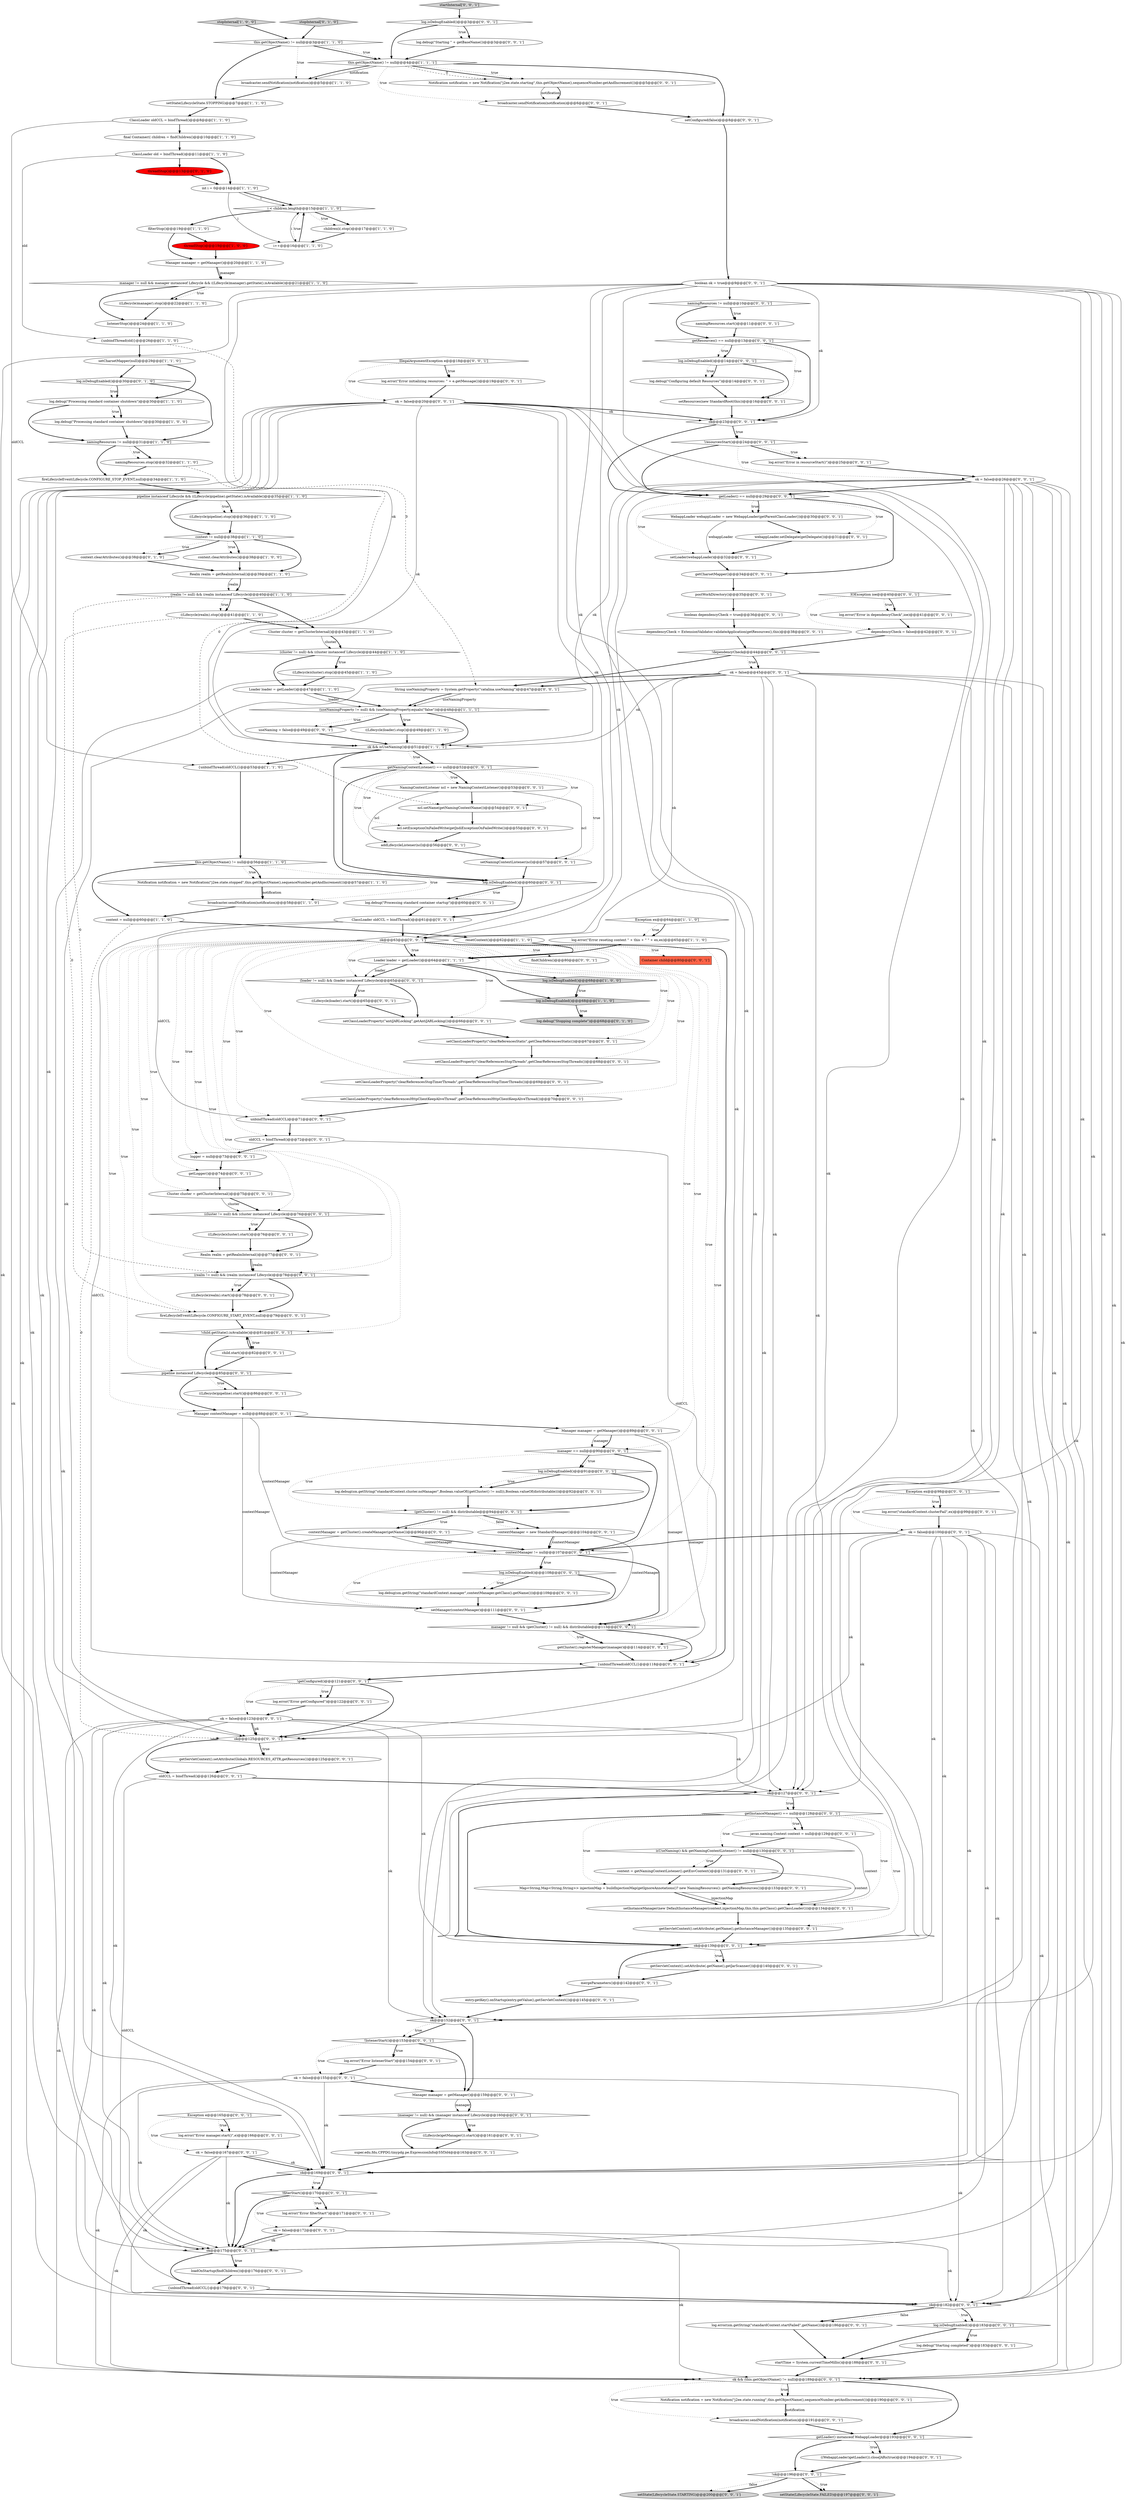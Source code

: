 digraph {
141 [style = filled, label = "Realm realm = getRealmInternal()@@@77@@@['0', '0', '1']", fillcolor = white, shape = ellipse image = "AAA0AAABBB3BBB"];
18 [style = filled, label = "{unbindThread(old)}@@@26@@@['1', '1', '0']", fillcolor = white, shape = ellipse image = "AAA0AAABBB1BBB"];
91 [style = filled, label = "setInstanceManager(new DefaultInstanceManager(context,injectionMap,this,this.getClass().getClassLoader()))@@@134@@@['0', '0', '1']", fillcolor = white, shape = ellipse image = "AAA0AAABBB3BBB"];
24 [style = filled, label = "log.debug(\"Processing standard container shutdown\")@@@30@@@['1', '1', '0']", fillcolor = white, shape = ellipse image = "AAA0AAABBB1BBB"];
30 [style = filled, label = "ok && isUseNaming()@@@51@@@['1', '1', '1']", fillcolor = white, shape = diamond image = "AAA0AAABBB1BBB"];
31 [style = filled, label = "resetContext()@@@62@@@['1', '1', '0']", fillcolor = white, shape = ellipse image = "AAA0AAABBB1BBB"];
58 [style = filled, label = "ok@@@175@@@['0', '0', '1']", fillcolor = white, shape = diamond image = "AAA0AAABBB3BBB"];
81 [style = filled, label = "log.error(\"Error in resourceStart()\")@@@25@@@['0', '0', '1']", fillcolor = white, shape = ellipse image = "AAA0AAABBB3BBB"];
28 [style = filled, label = "listenerStop()@@@24@@@['1', '1', '0']", fillcolor = white, shape = ellipse image = "AAA0AAABBB1BBB"];
16 [style = filled, label = "setState(LifecycleState.STOPPING)@@@7@@@['1', '1', '0']", fillcolor = white, shape = ellipse image = "AAA0AAABBB1BBB"];
60 [style = filled, label = "ok = false@@@167@@@['0', '0', '1']", fillcolor = white, shape = ellipse image = "AAA0AAABBB3BBB"];
127 [style = filled, label = "dependencyCheck = false@@@42@@@['0', '0', '1']", fillcolor = white, shape = ellipse image = "AAA0AAABBB3BBB"];
41 [style = filled, label = "broadcaster.sendNotification(notification)@@@5@@@['1', '1', '0']", fillcolor = white, shape = ellipse image = "AAA0AAABBB1BBB"];
120 [style = filled, label = "manager != null && (getCluster() != null) && distributable@@@113@@@['0', '0', '1']", fillcolor = white, shape = diamond image = "AAA0AAABBB3BBB"];
54 [style = filled, label = "stopInternal['0', '1', '0']", fillcolor = lightgray, shape = diamond image = "AAA0AAABBB2BBB"];
115 [style = filled, label = "log.error(\"Error listenerStart\")@@@154@@@['0', '0', '1']", fillcolor = white, shape = ellipse image = "AAA0AAABBB3BBB"];
155 [style = filled, label = "getResources() == null@@@13@@@['0', '0', '1']", fillcolor = white, shape = diamond image = "AAA0AAABBB3BBB"];
57 [style = filled, label = "getLogger()@@@74@@@['0', '0', '1']", fillcolor = white, shape = ellipse image = "AAA0AAABBB3BBB"];
131 [style = filled, label = "(manager != null) && (manager instanceof Lifecycle)@@@160@@@['0', '0', '1']", fillcolor = white, shape = diamond image = "AAA0AAABBB3BBB"];
157 [style = filled, label = "setClassLoaderProperty(\"clearReferencesStatic\",getClearReferencesStatic())@@@67@@@['0', '0', '1']", fillcolor = white, shape = ellipse image = "AAA0AAABBB3BBB"];
171 [style = filled, label = "log.isDebugEnabled()@@@14@@@['0', '0', '1']", fillcolor = white, shape = diamond image = "AAA0AAABBB3BBB"];
84 [style = filled, label = "findChildren()@@@80@@@['0', '0', '1']", fillcolor = white, shape = ellipse image = "AAA0AAABBB3BBB"];
33 [style = filled, label = "log.isDebugEnabled()@@@68@@@['1', '1', '0']", fillcolor = lightgray, shape = diamond image = "AAA0AAABBB1BBB"];
77 [style = filled, label = "getNamingContextListener() == null@@@52@@@['0', '0', '1']", fillcolor = white, shape = diamond image = "AAA0AAABBB3BBB"];
177 [style = filled, label = "log.isDebugEnabled()@@@3@@@['0', '0', '1']", fillcolor = white, shape = diamond image = "AAA0AAABBB3BBB"];
23 [style = filled, label = "ClassLoader old = bindThread()@@@11@@@['1', '1', '0']", fillcolor = white, shape = ellipse image = "AAA0AAABBB1BBB"];
152 [style = filled, label = "dependencyCheck = ExtensionValidator.validateApplication(getResources(),this)@@@38@@@['0', '0', '1']", fillcolor = white, shape = ellipse image = "AAA0AAABBB3BBB"];
190 [style = filled, label = "!getConfigured()@@@121@@@['0', '0', '1']", fillcolor = white, shape = diamond image = "AAA0AAABBB3BBB"];
175 [style = filled, label = "Notification notification = new Notification(\"j2ee.state.running\",this.getObjectName(),sequenceNumber.getAndIncrement())@@@190@@@['0', '0', '1']", fillcolor = white, shape = ellipse image = "AAA0AAABBB3BBB"];
29 [style = filled, label = "manager != null && manager instanceof Lifecycle && ((Lifecycle)manager).getState().isAvailable()@@@21@@@['1', '1', '0']", fillcolor = white, shape = diamond image = "AAA0AAABBB1BBB"];
73 [style = filled, label = "setManager(contextManager)@@@111@@@['0', '0', '1']", fillcolor = white, shape = ellipse image = "AAA0AAABBB3BBB"];
138 [style = filled, label = "useNaming = false@@@49@@@['0', '0', '1']", fillcolor = white, shape = ellipse image = "AAA0AAABBB3BBB"];
183 [style = filled, label = "ok && (this.getObjectName() != null)@@@189@@@['0', '0', '1']", fillcolor = white, shape = diamond image = "AAA0AAABBB3BBB"];
147 [style = filled, label = "log.debug(\"Processing standard container startup\")@@@60@@@['0', '0', '1']", fillcolor = white, shape = ellipse image = "AAA0AAABBB3BBB"];
8 [style = filled, label = "((Lifecycle)loader).stop()@@@49@@@['1', '1', '0']", fillcolor = white, shape = ellipse image = "AAA0AAABBB1BBB"];
106 [style = filled, label = "ok = false@@@100@@@['0', '0', '1']", fillcolor = white, shape = ellipse image = "AAA0AAABBB3BBB"];
129 [style = filled, label = "Cluster cluster = getClusterInternal()@@@75@@@['0', '0', '1']", fillcolor = white, shape = ellipse image = "AAA0AAABBB3BBB"];
53 [style = filled, label = "log.debug(\"Stopping complete\")@@@68@@@['0', '1', '0']", fillcolor = lightgray, shape = ellipse image = "AAA0AAABBB2BBB"];
113 [style = filled, label = "!resourcesStart()@@@24@@@['0', '0', '1']", fillcolor = white, shape = diamond image = "AAA0AAABBB3BBB"];
37 [style = filled, label = "threadStop()@@@19@@@['1', '0', '0']", fillcolor = red, shape = ellipse image = "AAA1AAABBB1BBB"];
66 [style = filled, label = "!child.getState().isAvailable()@@@81@@@['0', '0', '1']", fillcolor = white, shape = diamond image = "AAA0AAABBB3BBB"];
71 [style = filled, label = "getCluster().registerManager(manager)@@@114@@@['0', '0', '1']", fillcolor = white, shape = ellipse image = "AAA0AAABBB3BBB"];
1 [style = filled, label = "{unbindThread(oldCCL)}@@@53@@@['1', '1', '0']", fillcolor = white, shape = ellipse image = "AAA0AAABBB1BBB"];
96 [style = filled, label = "setClassLoaderProperty(\"clearReferencesHttpClientKeepAliveThread\",getClearReferencesHttpClientKeepAliveThread())@@@70@@@['0', '0', '1']", fillcolor = white, shape = ellipse image = "AAA0AAABBB3BBB"];
136 [style = filled, label = "loadOnStartup(findChildren())@@@176@@@['0', '0', '1']", fillcolor = white, shape = ellipse image = "AAA0AAABBB3BBB"];
184 [style = filled, label = "ok = false@@@123@@@['0', '0', '1']", fillcolor = white, shape = ellipse image = "AAA0AAABBB3BBB"];
52 [style = filled, label = "threadStop()@@@13@@@['0', '1', '0']", fillcolor = red, shape = ellipse image = "AAA1AAABBB2BBB"];
68 [style = filled, label = "log.error(sm.getString(\"standardContext.startFailed\",getName()))@@@186@@@['0', '0', '1']", fillcolor = white, shape = ellipse image = "AAA0AAABBB3BBB"];
83 [style = filled, label = "Container child@@@80@@@['0', '0', '1']", fillcolor = tomato, shape = box image = "AAA0AAABBB3BBB"];
75 [style = filled, label = "IllegalArgumentException e@@@18@@@['0', '0', '1']", fillcolor = white, shape = diamond image = "AAA0AAABBB3BBB"];
158 [style = filled, label = "entry.getKey().onStartup(entry.getValue(),getServletContext())@@@145@@@['0', '0', '1']", fillcolor = white, shape = ellipse image = "AAA0AAABBB3BBB"];
67 [style = filled, label = "getServletContext().setAttribute(.getName(),getInstanceManager())@@@135@@@['0', '0', '1']", fillcolor = white, shape = ellipse image = "AAA0AAABBB3BBB"];
165 [style = filled, label = "log.debug(\"Starting completed\")@@@183@@@['0', '0', '1']", fillcolor = white, shape = ellipse image = "AAA0AAABBB3BBB"];
62 [style = filled, label = "getServletContext().setAttribute(Globals.RESOURCES_ATTR,getResources())@@@125@@@['0', '0', '1']", fillcolor = white, shape = ellipse image = "AAA0AAABBB3BBB"];
40 [style = filled, label = "stopInternal['1', '0', '0']", fillcolor = lightgray, shape = diamond image = "AAA0AAABBB1BBB"];
124 [style = filled, label = "ok@@@125@@@['0', '0', '1']", fillcolor = white, shape = diamond image = "AAA0AAABBB3BBB"];
176 [style = filled, label = "WebappLoader webappLoader = new WebappLoader(getParentClassLoader())@@@30@@@['0', '0', '1']", fillcolor = white, shape = ellipse image = "AAA0AAABBB3BBB"];
78 [style = filled, label = "pipeline instanceof Lifecycle@@@85@@@['0', '0', '1']", fillcolor = white, shape = diamond image = "AAA0AAABBB3BBB"];
121 [style = filled, label = "logger = null@@@73@@@['0', '0', '1']", fillcolor = white, shape = ellipse image = "AAA0AAABBB3BBB"];
80 [style = filled, label = "((Lifecycle)pipeline).start()@@@86@@@['0', '0', '1']", fillcolor = white, shape = ellipse image = "AAA0AAABBB3BBB"];
114 [style = filled, label = "ok@@@23@@@['0', '0', '1']", fillcolor = white, shape = diamond image = "AAA0AAABBB3BBB"];
140 [style = filled, label = "getLoader() instanceof WebappLoader@@@193@@@['0', '0', '1']", fillcolor = white, shape = diamond image = "AAA0AAABBB3BBB"];
188 [style = filled, label = "log.error(\"Error initializing resources: \" + e.getMessage())@@@19@@@['0', '0', '1']", fillcolor = white, shape = ellipse image = "AAA0AAABBB3BBB"];
88 [style = filled, label = "log.isDebugEnabled()@@@183@@@['0', '0', '1']", fillcolor = white, shape = diamond image = "AAA0AAABBB3BBB"];
42 [style = filled, label = "filterStop()@@@19@@@['1', '1', '0']", fillcolor = white, shape = ellipse image = "AAA0AAABBB1BBB"];
47 [style = filled, label = "context = null@@@60@@@['1', '1', '0']", fillcolor = white, shape = ellipse image = "AAA0AAABBB1BBB"];
119 [style = filled, label = "ok = false@@@20@@@['0', '0', '1']", fillcolor = white, shape = ellipse image = "AAA0AAABBB3BBB"];
144 [style = filled, label = "log.isDebugEnabled()@@@91@@@['0', '0', '1']", fillcolor = white, shape = diamond image = "AAA0AAABBB3BBB"];
3 [style = filled, label = "((Lifecycle)realm).stop()@@@41@@@['1', '1', '0']", fillcolor = white, shape = ellipse image = "AAA0AAABBB1BBB"];
163 [style = filled, label = "log.debug(\"Configuring default Resources\")@@@14@@@['0', '0', '1']", fillcolor = white, shape = ellipse image = "AAA0AAABBB3BBB"];
101 [style = filled, label = "contextManager = getCluster().createManager(getName())@@@96@@@['0', '0', '1']", fillcolor = white, shape = ellipse image = "AAA0AAABBB3BBB"];
164 [style = filled, label = "getInstanceManager() == null@@@128@@@['0', '0', '1']", fillcolor = white, shape = diamond image = "AAA0AAABBB3BBB"];
166 [style = filled, label = "boolean dependencyCheck = true@@@36@@@['0', '0', '1']", fillcolor = white, shape = ellipse image = "AAA0AAABBB3BBB"];
180 [style = filled, label = "getLoader() == null@@@29@@@['0', '0', '1']", fillcolor = white, shape = diamond image = "AAA0AAABBB3BBB"];
85 [style = filled, label = "setResources(new StandardRoot(this))@@@16@@@['0', '0', '1']", fillcolor = white, shape = ellipse image = "AAA0AAABBB3BBB"];
59 [style = filled, label = "{unbindThread(oldCCL)}@@@118@@@['0', '0', '1']", fillcolor = white, shape = ellipse image = "AAA0AAABBB3BBB"];
110 [style = filled, label = "javax.naming.Context context = null@@@129@@@['0', '0', '1']", fillcolor = white, shape = ellipse image = "AAA0AAABBB3BBB"];
17 [style = filled, label = "((Lifecycle)cluster).stop()@@@45@@@['1', '1', '0']", fillcolor = white, shape = ellipse image = "AAA0AAABBB1BBB"];
87 [style = filled, label = "child.start()@@@82@@@['0', '0', '1']", fillcolor = white, shape = ellipse image = "AAA0AAABBB3BBB"];
170 [style = filled, label = "Manager contextManager = null@@@88@@@['0', '0', '1']", fillcolor = white, shape = ellipse image = "AAA0AAABBB3BBB"];
22 [style = filled, label = "this.getObjectName() != null@@@4@@@['1', '1', '1']", fillcolor = white, shape = diamond image = "AAA0AAABBB1BBB"];
179 [style = filled, label = "log.debug(\"Starting \" + getBaseName())@@@3@@@['0', '0', '1']", fillcolor = white, shape = ellipse image = "AAA0AAABBB3BBB"];
173 [style = filled, label = "(realm != null) && (realm instanceof Lifecycle)@@@78@@@['0', '0', '1']", fillcolor = white, shape = diamond image = "AAA0AAABBB3BBB"];
50 [style = filled, label = "log.isDebugEnabled()@@@30@@@['0', '1', '0']", fillcolor = white, shape = diamond image = "AAA0AAABBB2BBB"];
76 [style = filled, label = "ncl.setName(getNamingContextName())@@@54@@@['0', '0', '1']", fillcolor = white, shape = ellipse image = "AAA0AAABBB3BBB"];
153 [style = filled, label = "setClassLoaderProperty(\"antiJARLocking\",getAntiJARLocking())@@@66@@@['0', '0', '1']", fillcolor = white, shape = ellipse image = "AAA0AAABBB3BBB"];
64 [style = filled, label = "log.isDebugEnabled()@@@108@@@['0', '0', '1']", fillcolor = white, shape = diamond image = "AAA0AAABBB3BBB"];
99 [style = filled, label = "getServletContext().setAttribute(.getName(),getJarScanner())@@@140@@@['0', '0', '1']", fillcolor = white, shape = ellipse image = "AAA0AAABBB3BBB"];
49 [style = filled, label = "this.getObjectName() != null@@@56@@@['1', '1', '0']", fillcolor = white, shape = diamond image = "AAA0AAABBB1BBB"];
0 [style = filled, label = "context.clearAttributes()@@@38@@@['1', '0', '0']", fillcolor = white, shape = ellipse image = "AAA0AAABBB1BBB"];
90 [style = filled, label = "ok = false@@@26@@@['0', '0', '1']", fillcolor = white, shape = ellipse image = "AAA0AAABBB3BBB"];
108 [style = filled, label = "((Lifecycle)loader).start()@@@65@@@['0', '0', '1']", fillcolor = white, shape = ellipse image = "AAA0AAABBB3BBB"];
126 [style = filled, label = "(cluster != null) && (cluster instanceof Lifecycle)@@@76@@@['0', '0', '1']", fillcolor = white, shape = diamond image = "AAA0AAABBB3BBB"];
94 [style = filled, label = "log.error(\"standardContext.clusterFail\",ex)@@@99@@@['0', '0', '1']", fillcolor = white, shape = ellipse image = "AAA0AAABBB3BBB"];
160 [style = filled, label = "oldCCL = bindThread()@@@126@@@['0', '0', '1']", fillcolor = white, shape = ellipse image = "AAA0AAABBB3BBB"];
148 [style = filled, label = "ok@@@182@@@['0', '0', '1']", fillcolor = white, shape = diamond image = "AAA0AAABBB3BBB"];
44 [style = filled, label = "fireLifecycleEvent(Lifecycle.CONFIGURE_STOP_EVENT,null)@@@34@@@['1', '1', '0']", fillcolor = white, shape = ellipse image = "AAA0AAABBB1BBB"];
102 [style = filled, label = "ClassLoader oldCCL = bindThread()@@@61@@@['0', '0', '1']", fillcolor = white, shape = ellipse image = "AAA0AAABBB3BBB"];
142 [style = filled, label = "fireLifecycleEvent(Lifecycle.CONFIGURE_START_EVENT,null)@@@79@@@['0', '0', '1']", fillcolor = white, shape = ellipse image = "AAA0AAABBB3BBB"];
109 [style = filled, label = "setState(LifecycleState.STARTING)@@@200@@@['0', '0', '1']", fillcolor = lightgray, shape = ellipse image = "AAA0AAABBB3BBB"];
168 [style = filled, label = "ok = false@@@45@@@['0', '0', '1']", fillcolor = white, shape = ellipse image = "AAA0AAABBB3BBB"];
103 [style = filled, label = "Map<String,Map<String,String>> injectionMap = buildInjectionMap(getIgnoreAnnotations()? new NamingResources(): getNamingResources())@@@133@@@['0', '0', '1']", fillcolor = white, shape = ellipse image = "AAA0AAABBB3BBB"];
128 [style = filled, label = "Manager manager = getManager()@@@89@@@['0', '0', '1']", fillcolor = white, shape = ellipse image = "AAA0AAABBB3BBB"];
35 [style = filled, label = "setCharsetMapper(null)@@@29@@@['1', '1', '0']", fillcolor = white, shape = ellipse image = "AAA0AAABBB1BBB"];
34 [style = filled, label = "namingResources != null@@@31@@@['1', '1', '0']", fillcolor = white, shape = diamond image = "AAA0AAABBB1BBB"];
5 [style = filled, label = "log.isDebugEnabled()@@@68@@@['1', '0', '0']", fillcolor = lightgray, shape = diamond image = "AAA0AAABBB1BBB"];
12 [style = filled, label = "this.getObjectName() != null@@@3@@@['1', '1', '0']", fillcolor = white, shape = diamond image = "AAA0AAABBB1BBB"];
159 [style = filled, label = "((Lifecycle)getManager()).start()@@@161@@@['0', '0', '1']", fillcolor = white, shape = ellipse image = "AAA0AAABBB3BBB"];
149 [style = filled, label = "setClassLoaderProperty(\"clearReferencesStopThreads\",getClearReferencesStopThreads())@@@68@@@['0', '0', '1']", fillcolor = white, shape = ellipse image = "AAA0AAABBB3BBB"];
38 [style = filled, label = "((Lifecycle)manager).stop()@@@22@@@['1', '1', '0']", fillcolor = white, shape = ellipse image = "AAA0AAABBB1BBB"];
167 [style = filled, label = "(loader != null) && (loader instanceof Lifecycle)@@@65@@@['0', '0', '1']", fillcolor = white, shape = diamond image = "AAA0AAABBB3BBB"];
63 [style = filled, label = "ok@@@127@@@['0', '0', '1']", fillcolor = white, shape = diamond image = "AAA0AAABBB3BBB"];
19 [style = filled, label = "log.debug(\"Processing standard container shutdown\")@@@30@@@['1', '0', '0']", fillcolor = white, shape = ellipse image = "AAA0AAABBB1BBB"];
187 [style = filled, label = "log.error(\"Error in dependencyCheck\",ioe)@@@41@@@['0', '0', '1']", fillcolor = white, shape = ellipse image = "AAA0AAABBB3BBB"];
4 [style = filled, label = "Cluster cluster = getClusterInternal()@@@43@@@['1', '1', '0']", fillcolor = white, shape = ellipse image = "AAA0AAABBB1BBB"];
89 [style = filled, label = "ok@@@152@@@['0', '0', '1']", fillcolor = white, shape = diamond image = "AAA0AAABBB3BBB"];
93 [style = filled, label = "Notification notification = new Notification(\"j2ee.state.starting\",this.getObjectName(),sequenceNumber.getAndIncrement())@@@5@@@['0', '0', '1']", fillcolor = white, shape = ellipse image = "AAA0AAABBB3BBB"];
123 [style = filled, label = "super.edu.fdu.CPPDG.tinypdg.pe.ExpressionInfo@55f3d4@@@163@@@['0', '0', '1']", fillcolor = white, shape = ellipse image = "AAA0AAABBB3BBB"];
39 [style = filled, label = "((Lifecycle)pipeline).stop()@@@36@@@['1', '1', '0']", fillcolor = white, shape = ellipse image = "AAA0AAABBB1BBB"];
182 [style = filled, label = "ok = false@@@155@@@['0', '0', '1']", fillcolor = white, shape = ellipse image = "AAA0AAABBB3BBB"];
48 [style = filled, label = "Exception ex@@@64@@@['1', '1', '0']", fillcolor = white, shape = diamond image = "AAA0AAABBB1BBB"];
10 [style = filled, label = "context != null@@@38@@@['1', '1', '0']", fillcolor = white, shape = diamond image = "AAA0AAABBB1BBB"];
97 [style = filled, label = "unbindThread(oldCCL)@@@71@@@['0', '0', '1']", fillcolor = white, shape = ellipse image = "AAA0AAABBB3BBB"];
161 [style = filled, label = "(getCluster() != null) && distributable@@@94@@@['0', '0', '1']", fillcolor = white, shape = diamond image = "AAA0AAABBB3BBB"];
51 [style = filled, label = "context.clearAttributes()@@@38@@@['0', '1', '0']", fillcolor = white, shape = ellipse image = "AAA0AAABBB2BBB"];
26 [style = filled, label = "int i = 0@@@14@@@['1', '1', '0']", fillcolor = white, shape = ellipse image = "AAA0AAABBB1BBB"];
14 [style = filled, label = "(useNamingProperty != null) && (useNamingProperty.equals(\"false\"))@@@48@@@['1', '1', '1']", fillcolor = white, shape = diamond image = "AAA0AAABBB1BBB"];
43 [style = filled, label = "namingResources.stop()@@@32@@@['1', '1', '0']", fillcolor = white, shape = ellipse image = "AAA0AAABBB1BBB"];
145 [style = filled, label = "ok@@@169@@@['0', '0', '1']", fillcolor = white, shape = diamond image = "AAA0AAABBB3BBB"];
105 [style = filled, label = "{unbindThread(oldCCL)}@@@179@@@['0', '0', '1']", fillcolor = white, shape = ellipse image = "AAA0AAABBB3BBB"];
11 [style = filled, label = "(cluster != null) && (cluster instanceof Lifecycle)@@@44@@@['1', '1', '0']", fillcolor = white, shape = diamond image = "AAA0AAABBB1BBB"];
130 [style = filled, label = "!ok@@@196@@@['0', '0', '1']", fillcolor = white, shape = diamond image = "AAA0AAABBB3BBB"];
169 [style = filled, label = "setClassLoaderProperty(\"clearReferencesStopTimerThreads\",getClearReferencesStopTimerThreads())@@@69@@@['0', '0', '1']", fillcolor = white, shape = ellipse image = "AAA0AAABBB3BBB"];
112 [style = filled, label = "Exception e@@@165@@@['0', '0', '1']", fillcolor = white, shape = diamond image = "AAA0AAABBB3BBB"];
6 [style = filled, label = "children(i(.stop()@@@17@@@['1', '1', '0']", fillcolor = white, shape = ellipse image = "AAA0AAABBB1BBB"];
70 [style = filled, label = "String useNamingProperty = System.getProperty(\"catalina.useNaming\")@@@47@@@['0', '0', '1']", fillcolor = white, shape = ellipse image = "AAA0AAABBB3BBB"];
74 [style = filled, label = "log.error(\"Error manager.start()\",e)@@@166@@@['0', '0', '1']", fillcolor = white, shape = ellipse image = "AAA0AAABBB3BBB"];
116 [style = filled, label = "((WebappLoader)getLoader()).closeJARs(true)@@@194@@@['0', '0', '1']", fillcolor = white, shape = ellipse image = "AAA0AAABBB3BBB"];
92 [style = filled, label = "!listenerStart()@@@153@@@['0', '0', '1']", fillcolor = white, shape = diamond image = "AAA0AAABBB3BBB"];
104 [style = filled, label = "webappLoader.setDelegate(getDelegate())@@@31@@@['0', '0', '1']", fillcolor = white, shape = ellipse image = "AAA0AAABBB3BBB"];
45 [style = filled, label = "Notification notification = new Notification(\"j2ee.state.stopped\",this.getObjectName(),sequenceNumber.getAndIncrement())@@@57@@@['1', '1', '0']", fillcolor = white, shape = ellipse image = "AAA0AAABBB1BBB"];
117 [style = filled, label = "postWorkDirectory()@@@35@@@['0', '0', '1']", fillcolor = white, shape = ellipse image = "AAA0AAABBB3BBB"];
134 [style = filled, label = "contextManager = new StandardManager()@@@104@@@['0', '0', '1']", fillcolor = white, shape = ellipse image = "AAA0AAABBB3BBB"];
132 [style = filled, label = "Exception ex@@@98@@@['0', '0', '1']", fillcolor = white, shape = diamond image = "AAA0AAABBB3BBB"];
189 [style = filled, label = "manager == null@@@90@@@['0', '0', '1']", fillcolor = white, shape = diamond image = "AAA0AAABBB3BBB"];
13 [style = filled, label = "Loader loader = getLoader()@@@47@@@['1', '1', '0']", fillcolor = white, shape = ellipse image = "AAA0AAABBB1BBB"];
79 [style = filled, label = "setNamingContextListener(ncl)@@@57@@@['0', '0', '1']", fillcolor = white, shape = ellipse image = "AAA0AAABBB3BBB"];
143 [style = filled, label = "addLifecycleListener(ncl)@@@56@@@['0', '0', '1']", fillcolor = white, shape = ellipse image = "AAA0AAABBB3BBB"];
185 [style = filled, label = "broadcaster.sendNotification(notification)@@@191@@@['0', '0', '1']", fillcolor = white, shape = ellipse image = "AAA0AAABBB3BBB"];
69 [style = filled, label = "ok = false@@@172@@@['0', '0', '1']", fillcolor = white, shape = ellipse image = "AAA0AAABBB3BBB"];
111 [style = filled, label = "broadcaster.sendNotification(notification)@@@6@@@['0', '0', '1']", fillcolor = white, shape = ellipse image = "AAA0AAABBB3BBB"];
65 [style = filled, label = "IOException ioe@@@40@@@['0', '0', '1']", fillcolor = white, shape = diamond image = "AAA0AAABBB3BBB"];
82 [style = filled, label = "contextManager != null@@@107@@@['0', '0', '1']", fillcolor = white, shape = diamond image = "AAA0AAABBB3BBB"];
9 [style = filled, label = "final Container(( children = findChildren()@@@10@@@['1', '1', '0']", fillcolor = white, shape = ellipse image = "AAA0AAABBB1BBB"];
32 [style = filled, label = "(realm != null) && (realm instanceof Lifecycle)@@@40@@@['1', '1', '0']", fillcolor = white, shape = diamond image = "AAA0AAABBB1BBB"];
72 [style = filled, label = "log.isDebugEnabled()@@@60@@@['0', '0', '1']", fillcolor = white, shape = diamond image = "AAA0AAABBB3BBB"];
139 [style = filled, label = "Manager manager = getManager()@@@159@@@['0', '0', '1']", fillcolor = white, shape = ellipse image = "AAA0AAABBB3BBB"];
36 [style = filled, label = "Manager manager = getManager()@@@20@@@['1', '1', '0']", fillcolor = white, shape = ellipse image = "AAA0AAABBB1BBB"];
146 [style = filled, label = "NamingContextListener ncl = new NamingContextListener()@@@53@@@['0', '0', '1']", fillcolor = white, shape = ellipse image = "AAA0AAABBB3BBB"];
7 [style = filled, label = "broadcaster.sendNotification(notification)@@@58@@@['1', '1', '0']", fillcolor = white, shape = ellipse image = "AAA0AAABBB1BBB"];
151 [style = filled, label = "context = getNamingContextListener().getEnvContext()@@@131@@@['0', '0', '1']", fillcolor = white, shape = ellipse image = "AAA0AAABBB3BBB"];
172 [style = filled, label = "ncl.setExceptionOnFailedWrite(getJndiExceptionOnFailedWrite())@@@55@@@['0', '0', '1']", fillcolor = white, shape = ellipse image = "AAA0AAABBB3BBB"];
125 [style = filled, label = "mergeParameters()@@@142@@@['0', '0', '1']", fillcolor = white, shape = ellipse image = "AAA0AAABBB3BBB"];
46 [style = filled, label = "i < children.length@@@15@@@['1', '1', '0']", fillcolor = white, shape = diamond image = "AAA0AAABBB1BBB"];
55 [style = filled, label = "getCharsetMapper()@@@34@@@['0', '0', '1']", fillcolor = white, shape = ellipse image = "AAA0AAABBB3BBB"];
21 [style = filled, label = "Realm realm = getRealmInternal()@@@39@@@['1', '1', '0']", fillcolor = white, shape = ellipse image = "AAA0AAABBB1BBB"];
2 [style = filled, label = "pipeline instanceof Lifecycle && ((Lifecycle)pipeline).getState().isAvailable()@@@35@@@['1', '1', '0']", fillcolor = white, shape = diamond image = "AAA0AAABBB1BBB"];
86 [style = filled, label = "setState(LifecycleState.FAILED)@@@197@@@['0', '0', '1']", fillcolor = lightgray, shape = ellipse image = "AAA0AAABBB3BBB"];
61 [style = filled, label = "startInternal['0', '0', '1']", fillcolor = lightgray, shape = diamond image = "AAA0AAABBB3BBB"];
135 [style = filled, label = "log.debug(sm.getString(\"standardContext.cluster.noManager\",Boolean.valueOf((getCluster() != null)),Boolean.valueOf(distributable)))@@@92@@@['0', '0', '1']", fillcolor = white, shape = ellipse image = "AAA0AAABBB3BBB"];
178 [style = filled, label = "namingResources != null@@@10@@@['0', '0', '1']", fillcolor = white, shape = diamond image = "AAA0AAABBB3BBB"];
181 [style = filled, label = "!filterStart()@@@170@@@['0', '0', '1']", fillcolor = white, shape = diamond image = "AAA0AAABBB3BBB"];
122 [style = filled, label = "((Lifecycle)cluster).start()@@@76@@@['0', '0', '1']", fillcolor = white, shape = ellipse image = "AAA0AAABBB3BBB"];
156 [style = filled, label = "log.error(\"Error filterStart\")@@@171@@@['0', '0', '1']", fillcolor = white, shape = ellipse image = "AAA0AAABBB3BBB"];
25 [style = filled, label = "log.error(\"Error reseting context \" + this + \" \" + ex,ex)@@@65@@@['1', '1', '0']", fillcolor = white, shape = ellipse image = "AAA0AAABBB1BBB"];
56 [style = filled, label = "oldCCL = bindThread()@@@72@@@['0', '0', '1']", fillcolor = white, shape = ellipse image = "AAA0AAABBB3BBB"];
98 [style = filled, label = "ok@@@139@@@['0', '0', '1']", fillcolor = white, shape = diamond image = "AAA0AAABBB3BBB"];
118 [style = filled, label = "startTime = System.currentTimeMillis()@@@188@@@['0', '0', '1']", fillcolor = white, shape = ellipse image = "AAA0AAABBB3BBB"];
20 [style = filled, label = "ClassLoader oldCCL = bindThread()@@@8@@@['1', '1', '0']", fillcolor = white, shape = ellipse image = "AAA0AAABBB1BBB"];
133 [style = filled, label = "!dependencyCheck@@@44@@@['0', '0', '1']", fillcolor = white, shape = diamond image = "AAA0AAABBB3BBB"];
107 [style = filled, label = "boolean ok = true@@@9@@@['0', '0', '1']", fillcolor = white, shape = ellipse image = "AAA0AAABBB3BBB"];
162 [style = filled, label = "namingResources.start()@@@11@@@['0', '0', '1']", fillcolor = white, shape = ellipse image = "AAA0AAABBB3BBB"];
154 [style = filled, label = "((Lifecycle)realm).start()@@@78@@@['0', '0', '1']", fillcolor = white, shape = ellipse image = "AAA0AAABBB3BBB"];
150 [style = filled, label = "log.error(\"Error getConfigured\")@@@122@@@['0', '0', '1']", fillcolor = white, shape = ellipse image = "AAA0AAABBB3BBB"];
137 [style = filled, label = "setConfigured(false)@@@8@@@['0', '0', '1']", fillcolor = white, shape = ellipse image = "AAA0AAABBB3BBB"];
27 [style = filled, label = "i++@@@16@@@['1', '1', '0']", fillcolor = white, shape = ellipse image = "AAA0AAABBB1BBB"];
186 [style = filled, label = "setLoader(webappLoader)@@@32@@@['0', '0', '1']", fillcolor = white, shape = ellipse image = "AAA0AAABBB3BBB"];
174 [style = filled, label = "log.debug(sm.getString(\"standardContext.manager\",contextManager.getClass().getName()))@@@109@@@['0', '0', '1']", fillcolor = white, shape = ellipse image = "AAA0AAABBB3BBB"];
15 [style = filled, label = "Loader loader = getLoader()@@@64@@@['1', '1', '1']", fillcolor = white, shape = ellipse image = "AAA0AAABBB1BBB"];
95 [style = filled, label = "isUseNaming() && getNamingContextListener() != null@@@130@@@['0', '0', '1']", fillcolor = white, shape = diamond image = "AAA0AAABBB3BBB"];
100 [style = filled, label = "ok@@@63@@@['0', '0', '1']", fillcolor = white, shape = diamond image = "AAA0AAABBB3BBB"];
107->114 [style = solid, label="ok"];
168->100 [style = solid, label="ok"];
58->136 [style = dotted, label="true"];
69->58 [style = solid, label="ok"];
98->99 [style = dotted, label="true"];
36->29 [style = bold, label=""];
148->68 [style = bold, label=""];
106->63 [style = solid, label="ok"];
77->172 [style = dotted, label="true"];
164->95 [style = dotted, label="true"];
64->73 [style = bold, label=""];
45->7 [style = bold, label=""];
89->92 [style = bold, label=""];
119->98 [style = solid, label="ok"];
36->29 [style = solid, label="manager"];
32->173 [style = dashed, label="0"];
48->25 [style = dotted, label="true"];
32->3 [style = dotted, label="true"];
184->63 [style = solid, label="ok"];
168->183 [style = solid, label="ok"];
50->24 [style = dotted, label="true"];
63->98 [style = bold, label=""];
61->177 [style = bold, label=""];
100->129 [style = dotted, label="true"];
92->182 [style = dotted, label="true"];
144->135 [style = bold, label=""];
119->89 [style = solid, label="ok"];
26->46 [style = bold, label=""];
46->42 [style = bold, label=""];
107->98 [style = solid, label="ok"];
38->28 [style = bold, label=""];
132->106 [style = dotted, label="true"];
66->78 [style = bold, label=""];
183->175 [style = dotted, label="true"];
22->41 [style = bold, label=""];
77->76 [style = dotted, label="true"];
184->183 [style = solid, label="ok"];
98->99 [style = bold, label=""];
107->100 [style = solid, label="ok"];
181->69 [style = dotted, label="true"];
106->98 [style = solid, label="ok"];
140->116 [style = dotted, label="true"];
100->170 [style = dotted, label="true"];
82->64 [style = bold, label=""];
65->187 [style = dotted, label="true"];
26->27 [style = solid, label="i"];
10->0 [style = bold, label=""];
106->89 [style = solid, label="ok"];
100->96 [style = dotted, label="true"];
14->8 [style = bold, label=""];
115->182 [style = bold, label=""];
190->124 [style = bold, label=""];
184->145 [style = solid, label="ok"];
134->82 [style = solid, label="contextManager"];
108->153 [style = bold, label=""];
88->118 [style = bold, label=""];
182->183 [style = solid, label="ok"];
168->145 [style = solid, label="ok"];
180->176 [style = dotted, label="true"];
184->124 [style = bold, label=""];
2->10 [style = bold, label=""];
49->45 [style = dotted, label="true"];
152->133 [style = bold, label=""];
107->30 [style = solid, label="ok"];
90->100 [style = solid, label="ok"];
100->82 [style = dotted, label="true"];
168->70 [style = bold, label=""];
171->85 [style = bold, label=""];
34->44 [style = bold, label=""];
168->63 [style = solid, label="ok"];
103->91 [style = solid, label="injectionMap"];
34->43 [style = bold, label=""];
30->72 [style = bold, label=""];
177->22 [style = bold, label=""];
189->144 [style = bold, label=""];
145->181 [style = bold, label=""];
126->122 [style = bold, label=""];
104->186 [style = bold, label=""];
107->148 [style = solid, label="ok"];
29->38 [style = dotted, label="true"];
107->183 [style = solid, label="ok"];
4->11 [style = solid, label="cluster"];
100->173 [style = dotted, label="true"];
144->135 [style = dotted, label="true"];
46->27 [style = dotted, label="true"];
128->71 [style = solid, label="manager"];
173->142 [style = bold, label=""];
180->55 [style = bold, label=""];
90->63 [style = solid, label="ok"];
124->62 [style = dotted, label="true"];
167->108 [style = bold, label=""];
113->180 [style = bold, label=""];
113->81 [style = bold, label=""];
90->183 [style = solid, label="ok"];
48->25 [style = bold, label=""];
56->121 [style = bold, label=""];
22->93 [style = bold, label=""];
190->150 [style = bold, label=""];
65->127 [style = dotted, label="true"];
100->97 [style = dotted, label="true"];
77->146 [style = dotted, label="true"];
60->58 [style = solid, label="ok"];
8->30 [style = bold, label=""];
168->58 [style = solid, label="ok"];
119->58 [style = solid, label="ok"];
63->164 [style = dotted, label="true"];
133->70 [style = bold, label=""];
131->159 [style = bold, label=""];
119->124 [style = solid, label="ok"];
173->154 [style = bold, label=""];
130->109 [style = dotted, label="false"];
90->148 [style = solid, label="ok"];
15->167 [style = bold, label=""];
100->120 [style = dotted, label="true"];
22->137 [style = bold, label=""];
120->71 [style = bold, label=""];
82->64 [style = dotted, label="true"];
49->7 [style = dotted, label="true"];
144->161 [style = bold, label=""];
168->148 [style = solid, label="ok"];
128->189 [style = solid, label="manager"];
34->43 [style = dotted, label="true"];
164->103 [style = dotted, label="true"];
65->187 [style = bold, label=""];
80->170 [style = bold, label=""];
2->39 [style = dotted, label="true"];
35->50 [style = bold, label=""];
150->184 [style = bold, label=""];
188->119 [style = bold, label=""];
146->79 [style = solid, label="ncl"];
14->138 [style = dotted, label="true"];
134->73 [style = solid, label="contextManager"];
93->111 [style = solid, label="notification"];
130->86 [style = bold, label=""];
155->85 [style = dotted, label="true"];
100->15 [style = dotted, label="true"];
116->130 [style = bold, label=""];
81->90 [style = bold, label=""];
32->3 [style = bold, label=""];
43->44 [style = bold, label=""];
13->14 [style = bold, label=""];
105->148 [style = bold, label=""];
160->63 [style = bold, label=""];
171->163 [style = dotted, label="true"];
119->148 [style = solid, label="ok"];
45->7 [style = solid, label="notification"];
26->46 [style = solid, label="i"];
28->18 [style = bold, label=""];
30->77 [style = bold, label=""];
37->36 [style = bold, label=""];
75->119 [style = dotted, label="true"];
5->33 [style = bold, label=""];
176->186 [style = solid, label="webappLoader"];
189->144 [style = dotted, label="true"];
111->137 [style = bold, label=""];
46->6 [style = bold, label=""];
75->188 [style = dotted, label="true"];
131->159 [style = dotted, label="true"];
58->105 [style = bold, label=""];
5->33 [style = dotted, label="true"];
10->21 [style = bold, label=""];
92->115 [style = bold, label=""];
131->123 [style = bold, label=""];
47->124 [style = dashed, label="0"];
100->142 [style = dotted, label="true"];
106->145 [style = solid, label="ok"];
140->116 [style = bold, label=""];
2->39 [style = bold, label=""];
100->15 [style = bold, label=""];
164->98 [style = bold, label=""];
57->129 [style = bold, label=""];
92->139 [style = bold, label=""];
27->46 [style = bold, label=""];
159->123 [style = bold, label=""];
67->98 [style = bold, label=""];
121->57 [style = bold, label=""];
29->38 [style = bold, label=""];
95->151 [style = dotted, label="true"];
128->120 [style = solid, label="manager"];
94->106 [style = bold, label=""];
158->89 [style = bold, label=""];
52->26 [style = bold, label=""];
49->45 [style = bold, label=""];
139->131 [style = solid, label="manager"];
100->66 [style = dotted, label="true"];
114->113 [style = bold, label=""];
143->79 [style = bold, label=""];
13->14 [style = solid, label="loader"];
90->145 [style = solid, label="ok"];
148->88 [style = dotted, label="true"];
133->168 [style = dotted, label="true"];
12->41 [style = dotted, label="true"];
166->152 [style = bold, label=""];
145->181 [style = dotted, label="true"];
133->168 [style = bold, label=""];
138->30 [style = bold, label=""];
120->59 [style = bold, label=""];
33->53 [style = dotted, label="true"];
100->169 [style = dotted, label="true"];
184->98 [style = solid, label="ok"];
168->98 [style = solid, label="ok"];
182->58 [style = solid, label="ok"];
10->51 [style = dotted, label="true"];
178->162 [style = bold, label=""];
17->13 [style = bold, label=""];
63->164 [style = bold, label=""];
85->114 [style = bold, label=""];
161->134 [style = bold, label=""];
161->134 [style = dotted, label="false"];
23->26 [style = bold, label=""];
161->101 [style = bold, label=""];
59->190 [style = bold, label=""];
164->67 [style = dotted, label="true"];
77->72 [style = bold, label=""];
33->53 [style = bold, label=""];
29->28 [style = bold, label=""];
9->23 [style = bold, label=""];
77->143 [style = dotted, label="true"];
22->93 [style = dotted, label="true"];
141->173 [style = solid, label="realm"];
177->179 [style = bold, label=""];
186->55 [style = bold, label=""];
21->32 [style = bold, label=""];
77->146 [style = bold, label=""];
183->175 [style = bold, label=""];
100->56 [style = dotted, label="true"];
156->69 [style = bold, label=""];
46->6 [style = dotted, label="true"];
139->131 [style = bold, label=""];
113->81 [style = dotted, label="true"];
124->62 [style = bold, label=""];
147->102 [style = bold, label=""];
184->89 [style = solid, label="ok"];
20->9 [style = bold, label=""];
164->110 [style = dotted, label="true"];
24->34 [style = bold, label=""];
96->97 [style = bold, label=""];
135->161 [style = bold, label=""];
142->66 [style = bold, label=""];
3->4 [style = bold, label=""];
183->185 [style = dotted, label="true"];
137->107 [style = bold, label=""];
146->76 [style = bold, label=""];
27->46 [style = solid, label="i"];
89->92 [style = dotted, label="true"];
22->41 [style = solid, label="notification"];
72->147 [style = bold, label=""];
90->89 [style = solid, label="ok"];
78->80 [style = dotted, label="true"];
112->74 [style = dotted, label="true"];
107->178 [style = bold, label=""];
164->110 [style = bold, label=""];
100->153 [style = dotted, label="true"];
167->108 [style = dotted, label="true"];
126->122 [style = dotted, label="true"];
23->52 [style = bold, label=""];
119->30 [style = solid, label="ok"];
25->15 [style = bold, label=""];
185->140 [style = bold, label=""];
32->4 [style = bold, label=""];
120->71 [style = dotted, label="true"];
161->101 [style = dotted, label="true"];
12->22 [style = bold, label=""];
100->128 [style = dotted, label="true"];
44->2 [style = bold, label=""];
90->124 [style = solid, label="ok"];
24->19 [style = bold, label=""];
100->59 [style = bold, label=""];
107->145 [style = solid, label="ok"];
145->58 [style = bold, label=""];
172->143 [style = bold, label=""];
148->68 [style = dotted, label="false"];
51->21 [style = bold, label=""];
58->136 [style = bold, label=""];
130->86 [style = dotted, label="true"];
72->147 [style = dotted, label="true"];
100->167 [style = dotted, label="true"];
3->142 [style = dashed, label="0"];
12->22 [style = dotted, label="true"];
106->82 [style = bold, label=""];
119->63 [style = solid, label="ok"];
62->160 [style = bold, label=""];
130->109 [style = bold, label=""];
101->73 [style = solid, label="contextManager"];
56->59 [style = solid, label="oldCCL"];
114->180 [style = bold, label=""];
11->17 [style = bold, label=""];
24->19 [style = dotted, label="true"];
132->94 [style = bold, label=""];
100->189 [style = dotted, label="true"];
169->96 [style = bold, label=""];
16->20 [style = bold, label=""];
21->32 [style = solid, label="realm"];
60->183 [style = solid, label="ok"];
170->128 [style = bold, label=""];
97->56 [style = bold, label=""];
154->142 [style = bold, label=""];
43->76 [style = dashed, label="0"];
162->155 [style = bold, label=""];
64->174 [style = bold, label=""];
18->70 [style = dashed, label="0"];
173->154 [style = dotted, label="true"];
60->145 [style = bold, label=""];
160->105 [style = solid, label="oldCCL"];
176->104 [style = bold, label=""];
88->165 [style = bold, label=""];
153->157 [style = bold, label=""];
66->87 [style = bold, label=""];
129->126 [style = bold, label=""];
77->79 [style = dotted, label="true"];
170->73 [style = solid, label="contextManager"];
151->103 [style = bold, label=""];
125->158 [style = bold, label=""];
129->126 [style = solid, label="cluster"];
128->189 [style = bold, label=""];
106->183 [style = solid, label="ok"];
41->16 [style = bold, label=""];
168->124 [style = solid, label="ok"];
82->73 [style = dotted, label="true"];
66->87 [style = dotted, label="true"];
87->78 [style = bold, label=""];
127->133 [style = bold, label=""];
157->149 [style = bold, label=""];
181->156 [style = bold, label=""];
151->91 [style = solid, label="context"];
50->24 [style = bold, label=""];
119->114 [style = bold, label=""];
134->82 [style = bold, label=""];
14->138 [style = bold, label=""];
171->163 [style = bold, label=""];
178->162 [style = dotted, label="true"];
126->141 [style = bold, label=""];
190->184 [style = dotted, label="true"];
182->145 [style = solid, label="ok"];
141->173 [style = bold, label=""];
100->57 [style = dotted, label="true"];
42->36 [style = bold, label=""];
15->5 [style = bold, label=""];
49->47 [style = bold, label=""];
168->89 [style = solid, label="ok"];
183->140 [style = bold, label=""];
107->124 [style = solid, label="ok"];
87->66 [style = bold, label=""];
90->58 [style = solid, label="ok"];
174->73 [style = bold, label=""];
170->82 [style = solid, label="contextManager"];
136->105 [style = bold, label=""];
163->85 [style = bold, label=""];
39->10 [style = bold, label=""];
110->95 [style = bold, label=""];
92->115 [style = dotted, label="true"];
117->166 [style = bold, label=""];
100->149 [style = dotted, label="true"];
78->170 [style = bold, label=""];
60->145 [style = solid, label="ok"];
68->118 [style = bold, label=""];
164->91 [style = dotted, label="true"];
60->148 [style = solid, label="ok"];
189->82 [style = bold, label=""];
182->139 [style = bold, label=""];
182->148 [style = solid, label="ok"];
69->148 [style = solid, label="ok"];
155->114 [style = bold, label=""];
177->179 [style = dotted, label="true"];
22->93 [style = dashed, label="0"];
95->151 [style = bold, label=""];
112->74 [style = bold, label=""];
124->160 [style = bold, label=""];
69->58 [style = bold, label=""];
118->183 [style = bold, label=""];
140->130 [style = bold, label=""];
78->80 [style = bold, label=""];
11->13 [style = bold, label=""];
18->35 [style = bold, label=""];
181->156 [style = dotted, label="true"];
114->113 [style = dotted, label="true"];
107->58 [style = solid, label="ok"];
70->14 [style = solid, label="useNamingProperty"];
184->58 [style = solid, label="ok"];
72->102 [style = bold, label=""];
165->118 [style = bold, label=""];
106->148 [style = solid, label="ok"];
100->121 [style = dotted, label="true"];
82->120 [style = bold, label=""];
98->125 [style = bold, label=""];
23->18 [style = solid, label="old"];
190->150 [style = dotted, label="true"];
19->34 [style = bold, label=""];
119->114 [style = solid, label="ok"];
10->51 [style = bold, label=""];
14->30 [style = bold, label=""];
102->59 [style = solid, label="oldCCL"];
99->125 [style = bold, label=""];
90->30 [style = solid, label="ok"];
179->22 [style = bold, label=""];
54->12 [style = bold, label=""];
123->145 [style = bold, label=""];
102->100 [style = bold, label=""];
103->91 [style = bold, label=""];
110->91 [style = solid, label="context"];
1->49 [style = bold, label=""];
0->21 [style = bold, label=""];
119->100 [style = solid, label="ok"];
184->124 [style = solid, label="ok"];
119->183 [style = solid, label="ok"];
89->139 [style = bold, label=""];
107->63 [style = solid, label="ok"];
88->165 [style = dotted, label="true"];
55->117 [style = bold, label=""];
180->176 [style = bold, label=""];
175->185 [style = bold, label=""];
106->58 [style = solid, label="ok"];
102->97 [style = solid, label="oldCCL"];
107->89 [style = solid, label="ok"];
155->171 [style = dotted, label="true"];
64->174 [style = dotted, label="true"];
95->103 [style = bold, label=""];
10->0 [style = dotted, label="true"];
69->183 [style = solid, label="ok"];
15->167 [style = solid, label="loader"];
15->33 [style = bold, label=""];
106->124 [style = solid, label="ok"];
50->34 [style = bold, label=""];
75->188 [style = bold, label=""];
30->77 [style = dotted, label="true"];
101->82 [style = bold, label=""];
42->37 [style = bold, label=""];
119->145 [style = solid, label="ok"];
76->172 [style = bold, label=""];
79->72 [style = bold, label=""];
70->14 [style = bold, label=""];
47->31 [style = bold, label=""];
73->120 [style = bold, label=""];
100->126 [style = dotted, label="true"];
11->17 [style = dotted, label="true"];
180->104 [style = dotted, label="true"];
90->180 [style = bold, label=""];
100->157 [style = dotted, label="true"];
20->1 [style = solid, label="oldCCL"];
90->98 [style = solid, label="ok"];
100->141 [style = dotted, label="true"];
167->153 [style = bold, label=""];
181->58 [style = bold, label=""];
35->24 [style = bold, label=""];
148->88 [style = bold, label=""];
6->27 [style = bold, label=""];
40->12 [style = bold, label=""];
168->30 [style = solid, label="ok"];
71->59 [style = bold, label=""];
93->111 [style = bold, label=""];
112->60 [style = dotted, label="true"];
74->60 [style = bold, label=""];
14->8 [style = dotted, label="true"];
178->155 [style = bold, label=""];
184->148 [style = solid, label="ok"];
100->78 [style = dotted, label="true"];
100->83 [style = dotted, label="true"];
30->1 [style = bold, label=""];
149->169 [style = bold, label=""];
7->47 [style = bold, label=""];
100->84 [style = dotted, label="true"];
146->143 [style = solid, label="ncl"];
187->127 [style = bold, label=""];
91->67 [style = bold, label=""];
12->16 [style = bold, label=""];
189->161 [style = dotted, label="true"];
22->111 [style = dotted, label="true"];
31->15 [style = bold, label=""];
132->94 [style = dotted, label="true"];
180->186 [style = dotted, label="true"];
113->90 [style = dotted, label="true"];
175->185 [style = solid, label="notification"];
155->171 [style = bold, label=""];
4->11 [style = bold, label=""];
122->141 [style = bold, label=""];
101->82 [style = solid, label="contextManager"];
}
